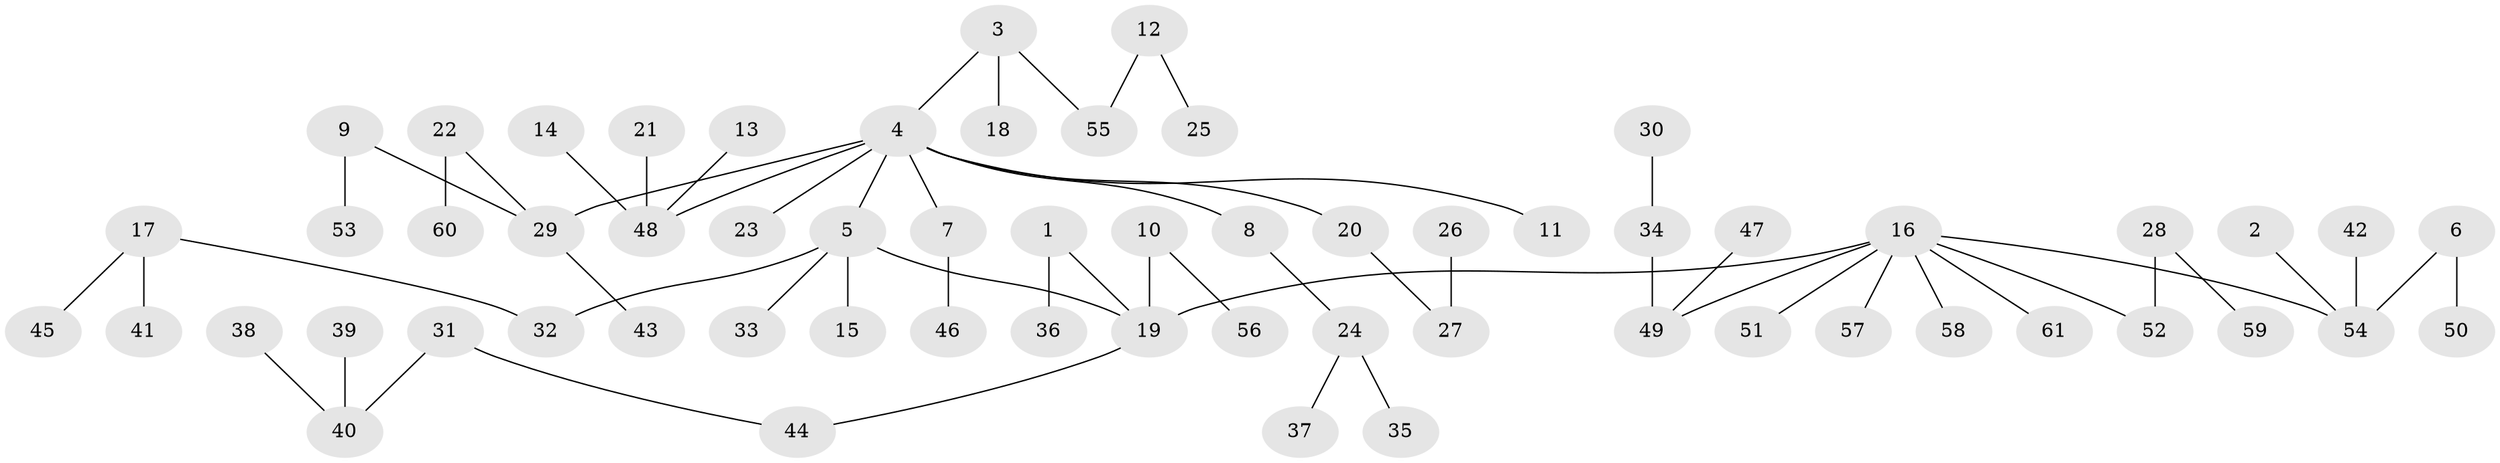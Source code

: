 // original degree distribution, {6: 0.01652892561983471, 3: 0.09917355371900827, 7: 0.008264462809917356, 4: 0.06611570247933884, 2: 0.2809917355371901, 5: 0.024793388429752067, 10: 0.008264462809917356, 1: 0.49586776859504134}
// Generated by graph-tools (version 1.1) at 2025/02/03/09/25 03:02:19]
// undirected, 61 vertices, 60 edges
graph export_dot {
graph [start="1"]
  node [color=gray90,style=filled];
  1;
  2;
  3;
  4;
  5;
  6;
  7;
  8;
  9;
  10;
  11;
  12;
  13;
  14;
  15;
  16;
  17;
  18;
  19;
  20;
  21;
  22;
  23;
  24;
  25;
  26;
  27;
  28;
  29;
  30;
  31;
  32;
  33;
  34;
  35;
  36;
  37;
  38;
  39;
  40;
  41;
  42;
  43;
  44;
  45;
  46;
  47;
  48;
  49;
  50;
  51;
  52;
  53;
  54;
  55;
  56;
  57;
  58;
  59;
  60;
  61;
  1 -- 19 [weight=1.0];
  1 -- 36 [weight=1.0];
  2 -- 54 [weight=1.0];
  3 -- 4 [weight=1.0];
  3 -- 18 [weight=1.0];
  3 -- 55 [weight=1.0];
  4 -- 5 [weight=1.0];
  4 -- 7 [weight=1.0];
  4 -- 8 [weight=1.0];
  4 -- 11 [weight=1.0];
  4 -- 20 [weight=1.0];
  4 -- 23 [weight=1.0];
  4 -- 29 [weight=1.0];
  4 -- 48 [weight=1.0];
  5 -- 15 [weight=1.0];
  5 -- 19 [weight=1.0];
  5 -- 32 [weight=1.0];
  5 -- 33 [weight=1.0];
  6 -- 50 [weight=1.0];
  6 -- 54 [weight=1.0];
  7 -- 46 [weight=1.0];
  8 -- 24 [weight=1.0];
  9 -- 29 [weight=1.0];
  9 -- 53 [weight=1.0];
  10 -- 19 [weight=1.0];
  10 -- 56 [weight=1.0];
  12 -- 25 [weight=1.0];
  12 -- 55 [weight=1.0];
  13 -- 48 [weight=1.0];
  14 -- 48 [weight=1.0];
  16 -- 19 [weight=1.0];
  16 -- 49 [weight=1.0];
  16 -- 51 [weight=1.0];
  16 -- 52 [weight=1.0];
  16 -- 54 [weight=1.0];
  16 -- 57 [weight=1.0];
  16 -- 58 [weight=1.0];
  16 -- 61 [weight=1.0];
  17 -- 32 [weight=1.0];
  17 -- 41 [weight=1.0];
  17 -- 45 [weight=1.0];
  19 -- 44 [weight=1.0];
  20 -- 27 [weight=1.0];
  21 -- 48 [weight=1.0];
  22 -- 29 [weight=1.0];
  22 -- 60 [weight=1.0];
  24 -- 35 [weight=1.0];
  24 -- 37 [weight=1.0];
  26 -- 27 [weight=1.0];
  28 -- 52 [weight=1.0];
  28 -- 59 [weight=1.0];
  29 -- 43 [weight=1.0];
  30 -- 34 [weight=1.0];
  31 -- 40 [weight=1.0];
  31 -- 44 [weight=1.0];
  34 -- 49 [weight=1.0];
  38 -- 40 [weight=1.0];
  39 -- 40 [weight=1.0];
  42 -- 54 [weight=1.0];
  47 -- 49 [weight=1.0];
}
